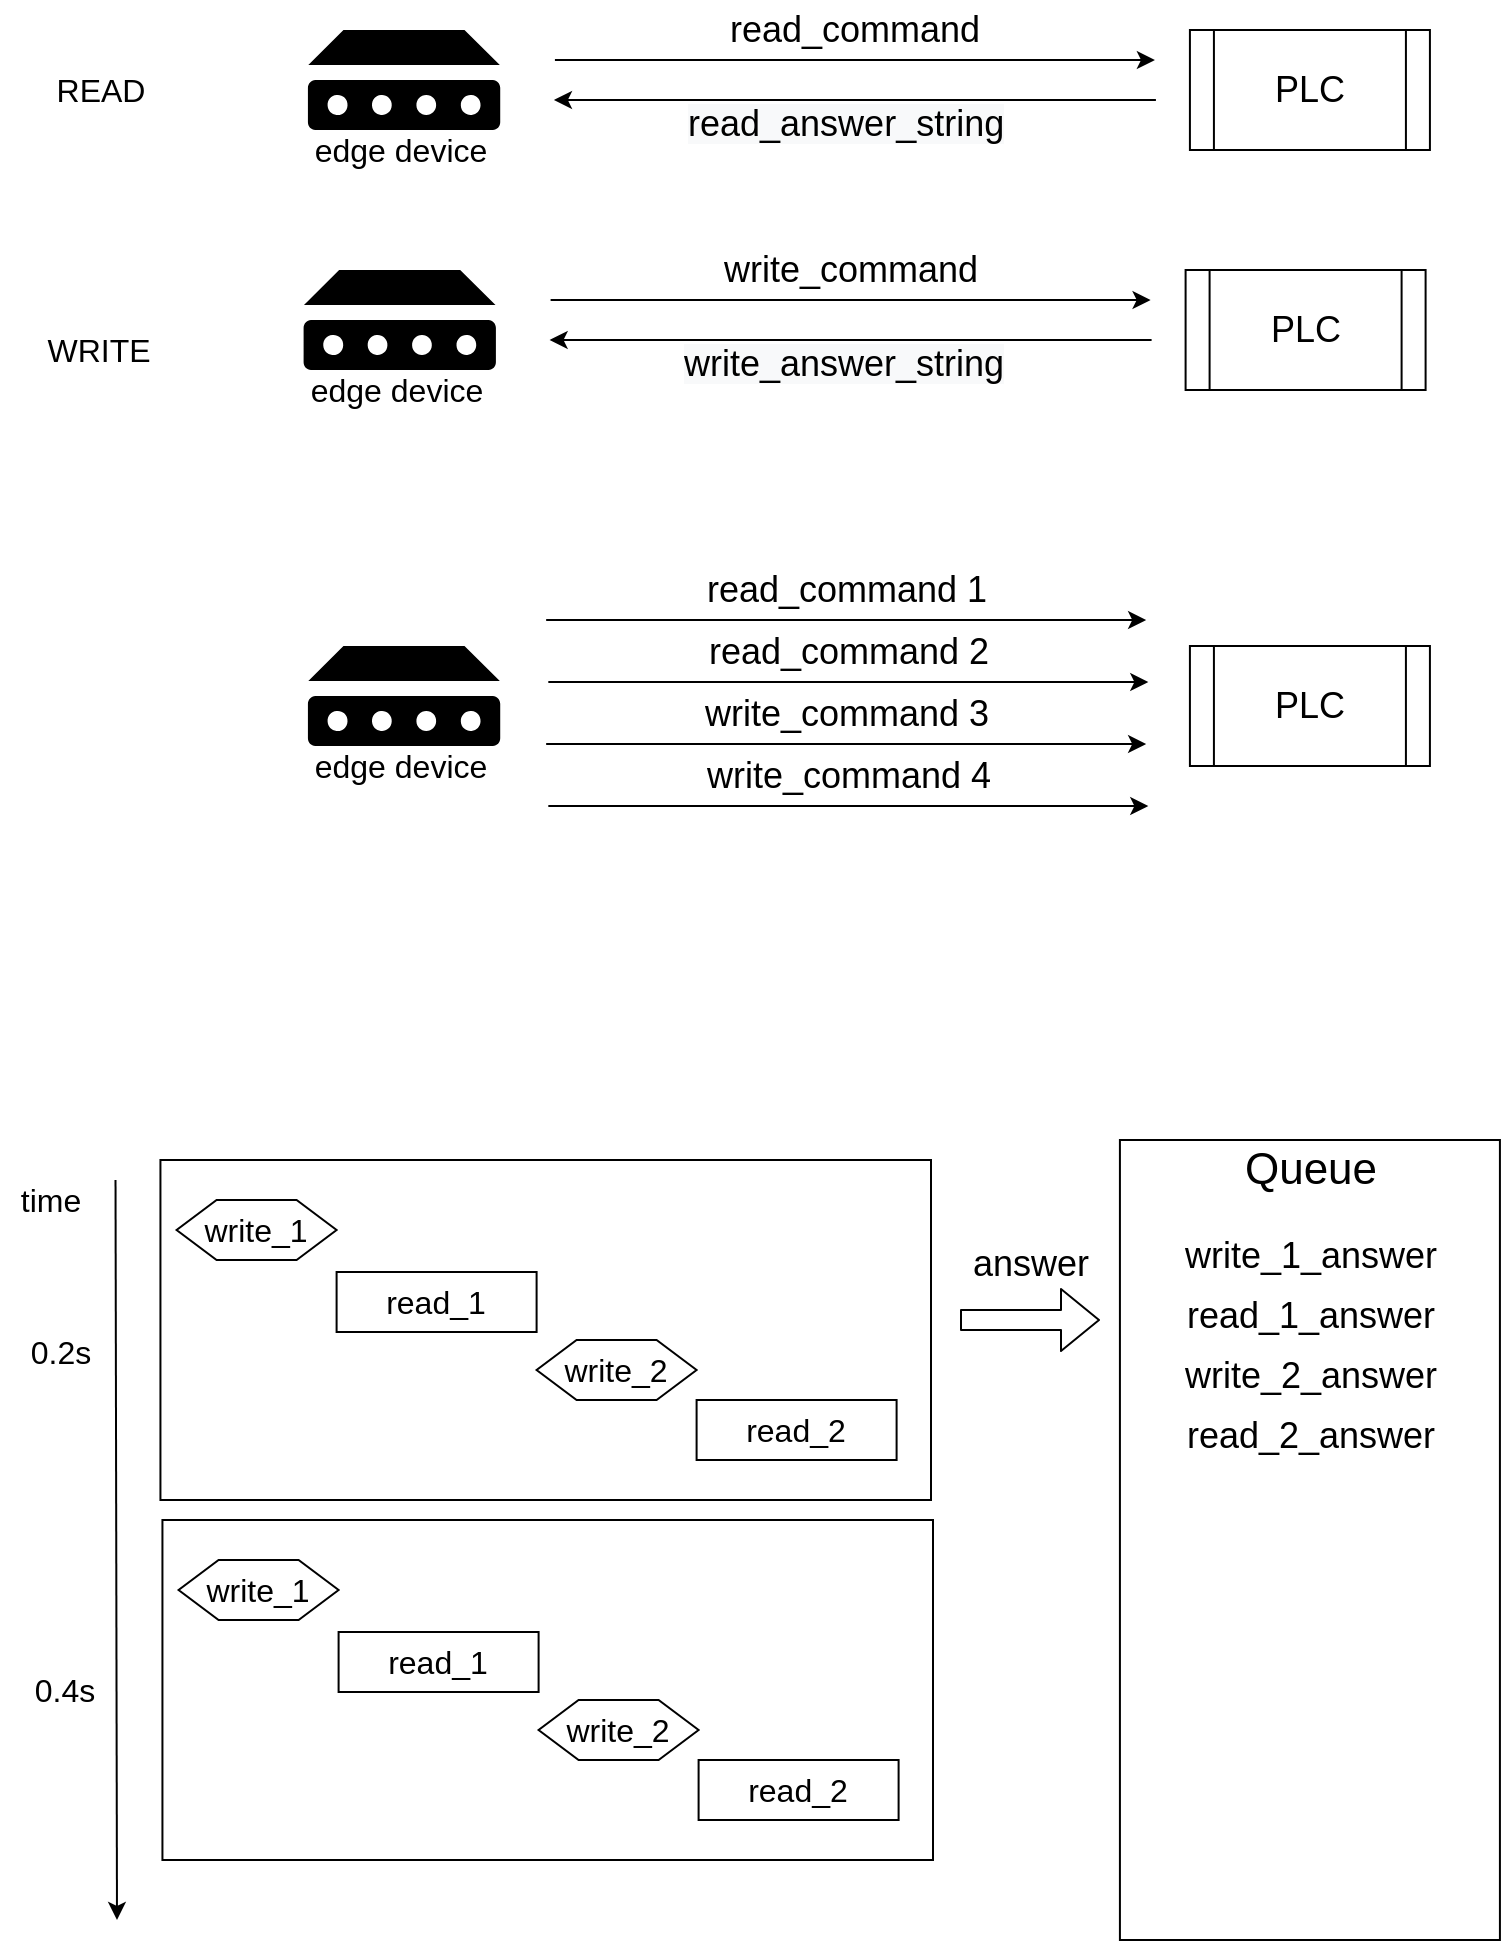 <mxfile version="14.6.6" type="github">
  <diagram id="MqhErQ_MapfDuUSKU5o5" name="ページ1">
    <mxGraphModel dx="1483" dy="783" grid="1" gridSize="10" guides="1" tooltips="1" connect="1" arrows="1" fold="1" page="1" pageScale="1" pageWidth="827" pageHeight="1169" math="0" shadow="0">
      <root>
        <mxCell id="0" />
        <mxCell id="1" parent="0" />
        <mxCell id="SZ8vTqI_n6aOW8z_Xxke-1" value="PLC" style="shape=process;whiteSpace=wrap;html=1;backgroundOutline=1;fontSize=18;" parent="1" vertex="1">
          <mxGeometry x="634.96" y="35" width="120" height="60" as="geometry" />
        </mxCell>
        <mxCell id="SZ8vTqI_n6aOW8z_Xxke-4" value="" style="aspect=fixed;pointerEvents=1;shadow=0;dashed=0;html=1;strokeColor=none;labelPosition=center;verticalLabelPosition=bottom;verticalAlign=top;align=center;shape=mxgraph.mscae.enterprise.device;fillColor=#000000;" parent="1" vertex="1">
          <mxGeometry x="193.96" y="35" width="96.16" height="50" as="geometry" />
        </mxCell>
        <mxCell id="SZ8vTqI_n6aOW8z_Xxke-5" value="" style="endArrow=classic;html=1;fontSize=18;" parent="1" edge="1">
          <mxGeometry width="50" height="50" relative="1" as="geometry">
            <mxPoint x="317.46" y="50" as="sourcePoint" />
            <mxPoint x="617.46" y="50" as="targetPoint" />
          </mxGeometry>
        </mxCell>
        <mxCell id="SZ8vTqI_n6aOW8z_Xxke-6" value="" style="endArrow=classic;html=1;fontSize=18;" parent="1" edge="1">
          <mxGeometry width="50" height="50" relative="1" as="geometry">
            <mxPoint x="617.96" y="70" as="sourcePoint" />
            <mxPoint x="316.96" y="70" as="targetPoint" />
          </mxGeometry>
        </mxCell>
        <mxCell id="SZ8vTqI_n6aOW8z_Xxke-7" value="read_command" style="text;html=1;align=center;verticalAlign=middle;resizable=0;points=[];autosize=1;strokeColor=none;fontSize=18;" parent="1" vertex="1">
          <mxGeometry x="397.46" y="20" width="140" height="30" as="geometry" />
        </mxCell>
        <mxCell id="SZ8vTqI_n6aOW8z_Xxke-10" value="edge device" style="text;html=1;align=center;verticalAlign=middle;resizable=0;points=[];autosize=1;strokeColor=none;fontSize=16;" parent="1" vertex="1">
          <mxGeometry x="190.12" y="85" width="100" height="20" as="geometry" />
        </mxCell>
        <mxCell id="SZ8vTqI_n6aOW8z_Xxke-14" value="&lt;span style=&quot;color: rgb(0 , 0 , 0) ; font-family: &amp;#34;helvetica&amp;#34; ; font-size: 18px ; font-style: normal ; font-weight: 400 ; letter-spacing: normal ; text-align: center ; text-indent: 0px ; text-transform: none ; word-spacing: 0px ; background-color: rgb(248 , 249 , 250) ; display: inline ; float: none&quot;&gt;read_answer_string&lt;/span&gt;" style="text;whiteSpace=wrap;html=1;fontSize=16;" parent="1" vertex="1">
          <mxGeometry x="382.46" y="65" width="170" height="30" as="geometry" />
        </mxCell>
        <mxCell id="SZ8vTqI_n6aOW8z_Xxke-15" value="PLC" style="shape=process;whiteSpace=wrap;html=1;backgroundOutline=1;fontSize=18;" parent="1" vertex="1">
          <mxGeometry x="632.8" y="155" width="120" height="60" as="geometry" />
        </mxCell>
        <mxCell id="SZ8vTqI_n6aOW8z_Xxke-16" value="" style="aspect=fixed;pointerEvents=1;shadow=0;dashed=0;html=1;strokeColor=none;labelPosition=center;verticalLabelPosition=bottom;verticalAlign=top;align=center;shape=mxgraph.mscae.enterprise.device;fillColor=#000000;" parent="1" vertex="1">
          <mxGeometry x="191.8" y="155" width="96.16" height="50" as="geometry" />
        </mxCell>
        <mxCell id="SZ8vTqI_n6aOW8z_Xxke-17" value="" style="endArrow=classic;html=1;fontSize=18;" parent="1" edge="1">
          <mxGeometry width="50" height="50" relative="1" as="geometry">
            <mxPoint x="315.3" y="170" as="sourcePoint" />
            <mxPoint x="615.3" y="170" as="targetPoint" />
          </mxGeometry>
        </mxCell>
        <mxCell id="SZ8vTqI_n6aOW8z_Xxke-18" value="" style="endArrow=classic;html=1;fontSize=18;" parent="1" edge="1">
          <mxGeometry width="50" height="50" relative="1" as="geometry">
            <mxPoint x="615.8" y="190" as="sourcePoint" />
            <mxPoint x="314.8" y="190" as="targetPoint" />
          </mxGeometry>
        </mxCell>
        <mxCell id="SZ8vTqI_n6aOW8z_Xxke-19" value="write_command" style="text;html=1;align=center;verticalAlign=middle;resizable=0;points=[];autosize=1;strokeColor=none;fontSize=18;" parent="1" vertex="1">
          <mxGeometry x="395.3" y="140" width="140" height="30" as="geometry" />
        </mxCell>
        <mxCell id="SZ8vTqI_n6aOW8z_Xxke-20" value="edge device" style="text;html=1;align=center;verticalAlign=middle;resizable=0;points=[];autosize=1;strokeColor=none;fontSize=16;" parent="1" vertex="1">
          <mxGeometry x="187.96" y="205" width="100" height="20" as="geometry" />
        </mxCell>
        <mxCell id="SZ8vTqI_n6aOW8z_Xxke-21" value="&lt;span style=&quot;color: rgb(0 , 0 , 0) ; font-family: &amp;#34;helvetica&amp;#34; ; font-size: 18px ; font-style: normal ; font-weight: 400 ; letter-spacing: normal ; text-align: center ; text-indent: 0px ; text-transform: none ; word-spacing: 0px ; background-color: rgb(248 , 249 , 250) ; display: inline ; float: none&quot;&gt;write_answer_string&lt;/span&gt;" style="text;whiteSpace=wrap;html=1;fontSize=16;" parent="1" vertex="1">
          <mxGeometry x="380.3" y="185" width="170" height="30" as="geometry" />
        </mxCell>
        <mxCell id="SZ8vTqI_n6aOW8z_Xxke-22" value="READ" style="text;html=1;align=center;verticalAlign=middle;resizable=0;points=[];autosize=1;strokeColor=none;fontSize=16;" parent="1" vertex="1">
          <mxGeometry x="60.12" y="55" width="60" height="20" as="geometry" />
        </mxCell>
        <mxCell id="SZ8vTqI_n6aOW8z_Xxke-23" value="WRITE" style="text;html=1;align=center;verticalAlign=middle;resizable=0;points=[];autosize=1;strokeColor=none;fontSize=16;" parent="1" vertex="1">
          <mxGeometry x="54.12" y="185" width="70" height="20" as="geometry" />
        </mxCell>
        <mxCell id="SZ8vTqI_n6aOW8z_Xxke-24" value="PLC" style="shape=process;whiteSpace=wrap;html=1;backgroundOutline=1;fontSize=18;" parent="1" vertex="1">
          <mxGeometry x="634.96" y="343" width="120" height="60" as="geometry" />
        </mxCell>
        <mxCell id="SZ8vTqI_n6aOW8z_Xxke-25" value="" style="aspect=fixed;pointerEvents=1;shadow=0;dashed=0;html=1;strokeColor=none;labelPosition=center;verticalLabelPosition=bottom;verticalAlign=top;align=center;shape=mxgraph.mscae.enterprise.device;fillColor=#000000;" parent="1" vertex="1">
          <mxGeometry x="193.96" y="343" width="96.16" height="50" as="geometry" />
        </mxCell>
        <mxCell id="SZ8vTqI_n6aOW8z_Xxke-26" value="edge device" style="text;html=1;align=center;verticalAlign=middle;resizable=0;points=[];autosize=1;strokeColor=none;fontSize=16;" parent="1" vertex="1">
          <mxGeometry x="190.12" y="393" width="100" height="20" as="geometry" />
        </mxCell>
        <mxCell id="SZ8vTqI_n6aOW8z_Xxke-27" value="" style="endArrow=classic;html=1;fontSize=18;" parent="1" edge="1">
          <mxGeometry width="50" height="50" relative="1" as="geometry">
            <mxPoint x="313.08" y="330" as="sourcePoint" />
            <mxPoint x="613.08" y="330" as="targetPoint" />
          </mxGeometry>
        </mxCell>
        <mxCell id="SZ8vTqI_n6aOW8z_Xxke-28" value="read_command 1" style="text;html=1;align=center;verticalAlign=middle;resizable=0;points=[];autosize=1;strokeColor=none;fontSize=18;" parent="1" vertex="1">
          <mxGeometry x="383.08" y="300" width="160" height="30" as="geometry" />
        </mxCell>
        <mxCell id="SZ8vTqI_n6aOW8z_Xxke-29" value="" style="endArrow=classic;html=1;fontSize=18;" parent="1" edge="1">
          <mxGeometry width="50" height="50" relative="1" as="geometry">
            <mxPoint x="313.08" y="392" as="sourcePoint" />
            <mxPoint x="613.08" y="392" as="targetPoint" />
          </mxGeometry>
        </mxCell>
        <mxCell id="SZ8vTqI_n6aOW8z_Xxke-30" value="write_command 3" style="text;html=1;align=center;verticalAlign=middle;resizable=0;points=[];autosize=1;strokeColor=none;fontSize=18;" parent="1" vertex="1">
          <mxGeometry x="383.08" y="362" width="160" height="30" as="geometry" />
        </mxCell>
        <mxCell id="SZ8vTqI_n6aOW8z_Xxke-31" value="" style="endArrow=classic;html=1;fontSize=18;" parent="1" edge="1">
          <mxGeometry width="50" height="50" relative="1" as="geometry">
            <mxPoint x="314.16" y="361" as="sourcePoint" />
            <mxPoint x="614.16" y="361" as="targetPoint" />
          </mxGeometry>
        </mxCell>
        <mxCell id="SZ8vTqI_n6aOW8z_Xxke-32" value="read_command 2" style="text;html=1;align=center;verticalAlign=middle;resizable=0;points=[];autosize=1;strokeColor=none;fontSize=18;" parent="1" vertex="1">
          <mxGeometry x="384.16" y="331" width="160" height="30" as="geometry" />
        </mxCell>
        <mxCell id="SZ8vTqI_n6aOW8z_Xxke-33" value="" style="endArrow=classic;html=1;fontSize=18;" parent="1" edge="1">
          <mxGeometry width="50" height="50" relative="1" as="geometry">
            <mxPoint x="314.16" y="423" as="sourcePoint" />
            <mxPoint x="614.16" y="423" as="targetPoint" />
          </mxGeometry>
        </mxCell>
        <mxCell id="SZ8vTqI_n6aOW8z_Xxke-34" value="write_command 4" style="text;html=1;align=center;verticalAlign=middle;resizable=0;points=[];autosize=1;strokeColor=none;fontSize=18;" parent="1" vertex="1">
          <mxGeometry x="384.16" y="393" width="160" height="30" as="geometry" />
        </mxCell>
        <mxCell id="SZ8vTqI_n6aOW8z_Xxke-71" value="" style="endArrow=classic;html=1;fontSize=18;" parent="1" edge="1">
          <mxGeometry width="50" height="50" relative="1" as="geometry">
            <mxPoint x="97.76" y="610" as="sourcePoint" />
            <mxPoint x="98.5" y="980" as="targetPoint" />
          </mxGeometry>
        </mxCell>
        <mxCell id="SZ8vTqI_n6aOW8z_Xxke-72" value="time" style="text;html=1;align=center;verticalAlign=middle;resizable=0;points=[];autosize=1;strokeColor=none;fontSize=16;" parent="1" vertex="1">
          <mxGeometry x="40" y="610" width="50" height="20" as="geometry" />
        </mxCell>
        <mxCell id="SZ8vTqI_n6aOW8z_Xxke-73" value="" style="rounded=0;whiteSpace=wrap;html=1;fontSize=16;fillColor=#ffffff;gradientColor=#ffffff;" parent="1" vertex="1">
          <mxGeometry x="120.22" y="600" width="385.28" height="170" as="geometry" />
        </mxCell>
        <mxCell id="SZ8vTqI_n6aOW8z_Xxke-74" value="write_1" style="shape=hexagon;perimeter=hexagonPerimeter2;whiteSpace=wrap;html=1;fixedSize=1;fontSize=16;fillColor=#ffffff;gradientColor=#ffffff;" parent="1" vertex="1">
          <mxGeometry x="128.3" y="620" width="80" height="30" as="geometry" />
        </mxCell>
        <mxCell id="SZ8vTqI_n6aOW8z_Xxke-77" value="write_2" style="shape=hexagon;perimeter=hexagonPerimeter2;whiteSpace=wrap;html=1;fixedSize=1;fontSize=16;fillColor=#ffffff;gradientColor=#ffffff;" parent="1" vertex="1">
          <mxGeometry x="308.3" y="690" width="80" height="30" as="geometry" />
        </mxCell>
        <mxCell id="SZ8vTqI_n6aOW8z_Xxke-85" value="read_2" style="rounded=0;whiteSpace=wrap;html=1;fontSize=16;fillColor=#ffffff;gradientColor=#ffffff;" parent="1" vertex="1">
          <mxGeometry x="388.3" y="720" width="100" height="30" as="geometry" />
        </mxCell>
        <mxCell id="SZ8vTqI_n6aOW8z_Xxke-95" value="0.2s" style="text;html=1;align=center;verticalAlign=middle;resizable=0;points=[];autosize=1;strokeColor=none;fontSize=16;" parent="1" vertex="1">
          <mxGeometry x="45.0" y="686" width="50" height="20" as="geometry" />
        </mxCell>
        <mxCell id="OHKZR6SRFhKs5c6pF4RL-2" value="read_1" style="rounded=0;whiteSpace=wrap;html=1;fontSize=16;fillColor=#ffffff;gradientColor=#ffffff;" vertex="1" parent="1">
          <mxGeometry x="208.3" y="656" width="100" height="30" as="geometry" />
        </mxCell>
        <mxCell id="OHKZR6SRFhKs5c6pF4RL-4" value="" style="rounded=0;whiteSpace=wrap;html=1;fontSize=16;fillColor=#ffffff;gradientColor=#ffffff;" vertex="1" parent="1">
          <mxGeometry x="121.22" y="780" width="385.28" height="170" as="geometry" />
        </mxCell>
        <mxCell id="OHKZR6SRFhKs5c6pF4RL-5" value="write_1" style="shape=hexagon;perimeter=hexagonPerimeter2;whiteSpace=wrap;html=1;fixedSize=1;fontSize=16;fillColor=#ffffff;gradientColor=#ffffff;" vertex="1" parent="1">
          <mxGeometry x="129.3" y="800" width="80" height="30" as="geometry" />
        </mxCell>
        <mxCell id="OHKZR6SRFhKs5c6pF4RL-6" value="write_2" style="shape=hexagon;perimeter=hexagonPerimeter2;whiteSpace=wrap;html=1;fixedSize=1;fontSize=16;fillColor=#ffffff;gradientColor=#ffffff;" vertex="1" parent="1">
          <mxGeometry x="309.3" y="870" width="80" height="30" as="geometry" />
        </mxCell>
        <mxCell id="OHKZR6SRFhKs5c6pF4RL-7" value="read_2" style="rounded=0;whiteSpace=wrap;html=1;fontSize=16;fillColor=#ffffff;gradientColor=#ffffff;" vertex="1" parent="1">
          <mxGeometry x="389.3" y="900" width="100" height="30" as="geometry" />
        </mxCell>
        <mxCell id="OHKZR6SRFhKs5c6pF4RL-8" value="read_1" style="rounded=0;whiteSpace=wrap;html=1;fontSize=16;fillColor=#ffffff;gradientColor=#ffffff;" vertex="1" parent="1">
          <mxGeometry x="209.3" y="836" width="100" height="30" as="geometry" />
        </mxCell>
        <mxCell id="OHKZR6SRFhKs5c6pF4RL-9" value="0.4s" style="text;html=1;align=center;verticalAlign=middle;resizable=0;points=[];autosize=1;strokeColor=none;fontSize=16;" vertex="1" parent="1">
          <mxGeometry x="47.1" y="855" width="50" height="20" as="geometry" />
        </mxCell>
        <mxCell id="OHKZR6SRFhKs5c6pF4RL-10" value="" style="rounded=0;whiteSpace=wrap;html=1;" vertex="1" parent="1">
          <mxGeometry x="599.96" y="590" width="190" height="400" as="geometry" />
        </mxCell>
        <mxCell id="OHKZR6SRFhKs5c6pF4RL-11" value="Queue" style="text;html=1;align=center;verticalAlign=middle;resizable=0;points=[];autosize=1;strokeColor=none;fontSize=22;" vertex="1" parent="1">
          <mxGeometry x="654.96" y="590" width="80" height="30" as="geometry" />
        </mxCell>
        <mxCell id="OHKZR6SRFhKs5c6pF4RL-12" value="write_1_answer" style="text;html=1;align=center;verticalAlign=middle;resizable=0;points=[];autosize=1;strokeColor=none;fontSize=18;" vertex="1" parent="1">
          <mxGeometry x="624.96" y="633" width="140" height="30" as="geometry" />
        </mxCell>
        <mxCell id="OHKZR6SRFhKs5c6pF4RL-13" value="read_1_answer" style="text;html=1;align=center;verticalAlign=middle;resizable=0;points=[];autosize=1;strokeColor=none;fontSize=18;" vertex="1" parent="1">
          <mxGeometry x="624.96" y="663" width="140" height="30" as="geometry" />
        </mxCell>
        <mxCell id="OHKZR6SRFhKs5c6pF4RL-14" value="write_2_answer" style="text;html=1;align=center;verticalAlign=middle;resizable=0;points=[];autosize=1;strokeColor=none;fontSize=18;" vertex="1" parent="1">
          <mxGeometry x="624.96" y="693" width="140" height="30" as="geometry" />
        </mxCell>
        <mxCell id="OHKZR6SRFhKs5c6pF4RL-15" value="read_2_answer" style="text;html=1;align=center;verticalAlign=middle;resizable=0;points=[];autosize=1;strokeColor=none;fontSize=18;" vertex="1" parent="1">
          <mxGeometry x="624.96" y="723" width="140" height="30" as="geometry" />
        </mxCell>
        <mxCell id="OHKZR6SRFhKs5c6pF4RL-16" style="edgeStyle=orthogonalEdgeStyle;rounded=0;orthogonalLoop=1;jettySize=auto;html=1;exitX=0.5;exitY=1;exitDx=0;exitDy=0;fontSize=18;" edge="1" parent="1" source="OHKZR6SRFhKs5c6pF4RL-10" target="OHKZR6SRFhKs5c6pF4RL-10">
          <mxGeometry relative="1" as="geometry" />
        </mxCell>
        <mxCell id="OHKZR6SRFhKs5c6pF4RL-18" value="" style="shape=flexArrow;endArrow=classic;html=1;fontSize=18;" edge="1" parent="1">
          <mxGeometry width="50" height="50" relative="1" as="geometry">
            <mxPoint x="520" y="680" as="sourcePoint" />
            <mxPoint x="590" y="680" as="targetPoint" />
          </mxGeometry>
        </mxCell>
        <mxCell id="OHKZR6SRFhKs5c6pF4RL-19" value="answer" style="text;html=1;align=center;verticalAlign=middle;resizable=0;points=[];autosize=1;strokeColor=none;fontSize=18;" vertex="1" parent="1">
          <mxGeometry x="520" y="637" width="70" height="30" as="geometry" />
        </mxCell>
      </root>
    </mxGraphModel>
  </diagram>
</mxfile>
